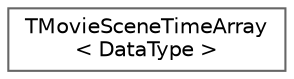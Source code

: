 digraph "Graphical Class Hierarchy"
{
 // INTERACTIVE_SVG=YES
 // LATEX_PDF_SIZE
  bgcolor="transparent";
  edge [fontname=Helvetica,fontsize=10,labelfontname=Helvetica,labelfontsize=10];
  node [fontname=Helvetica,fontsize=10,shape=box,height=0.2,width=0.4];
  rankdir="LR";
  Node0 [id="Node000000",label="TMovieSceneTimeArray\l\< DataType \>",height=0.2,width=0.4,color="grey40", fillcolor="white", style="filled",URL="$d3/d89/structTMovieSceneTimeArray.html",tooltip="A utility class that lets you store a collection of timestamped data originating from various time ba..."];
}
